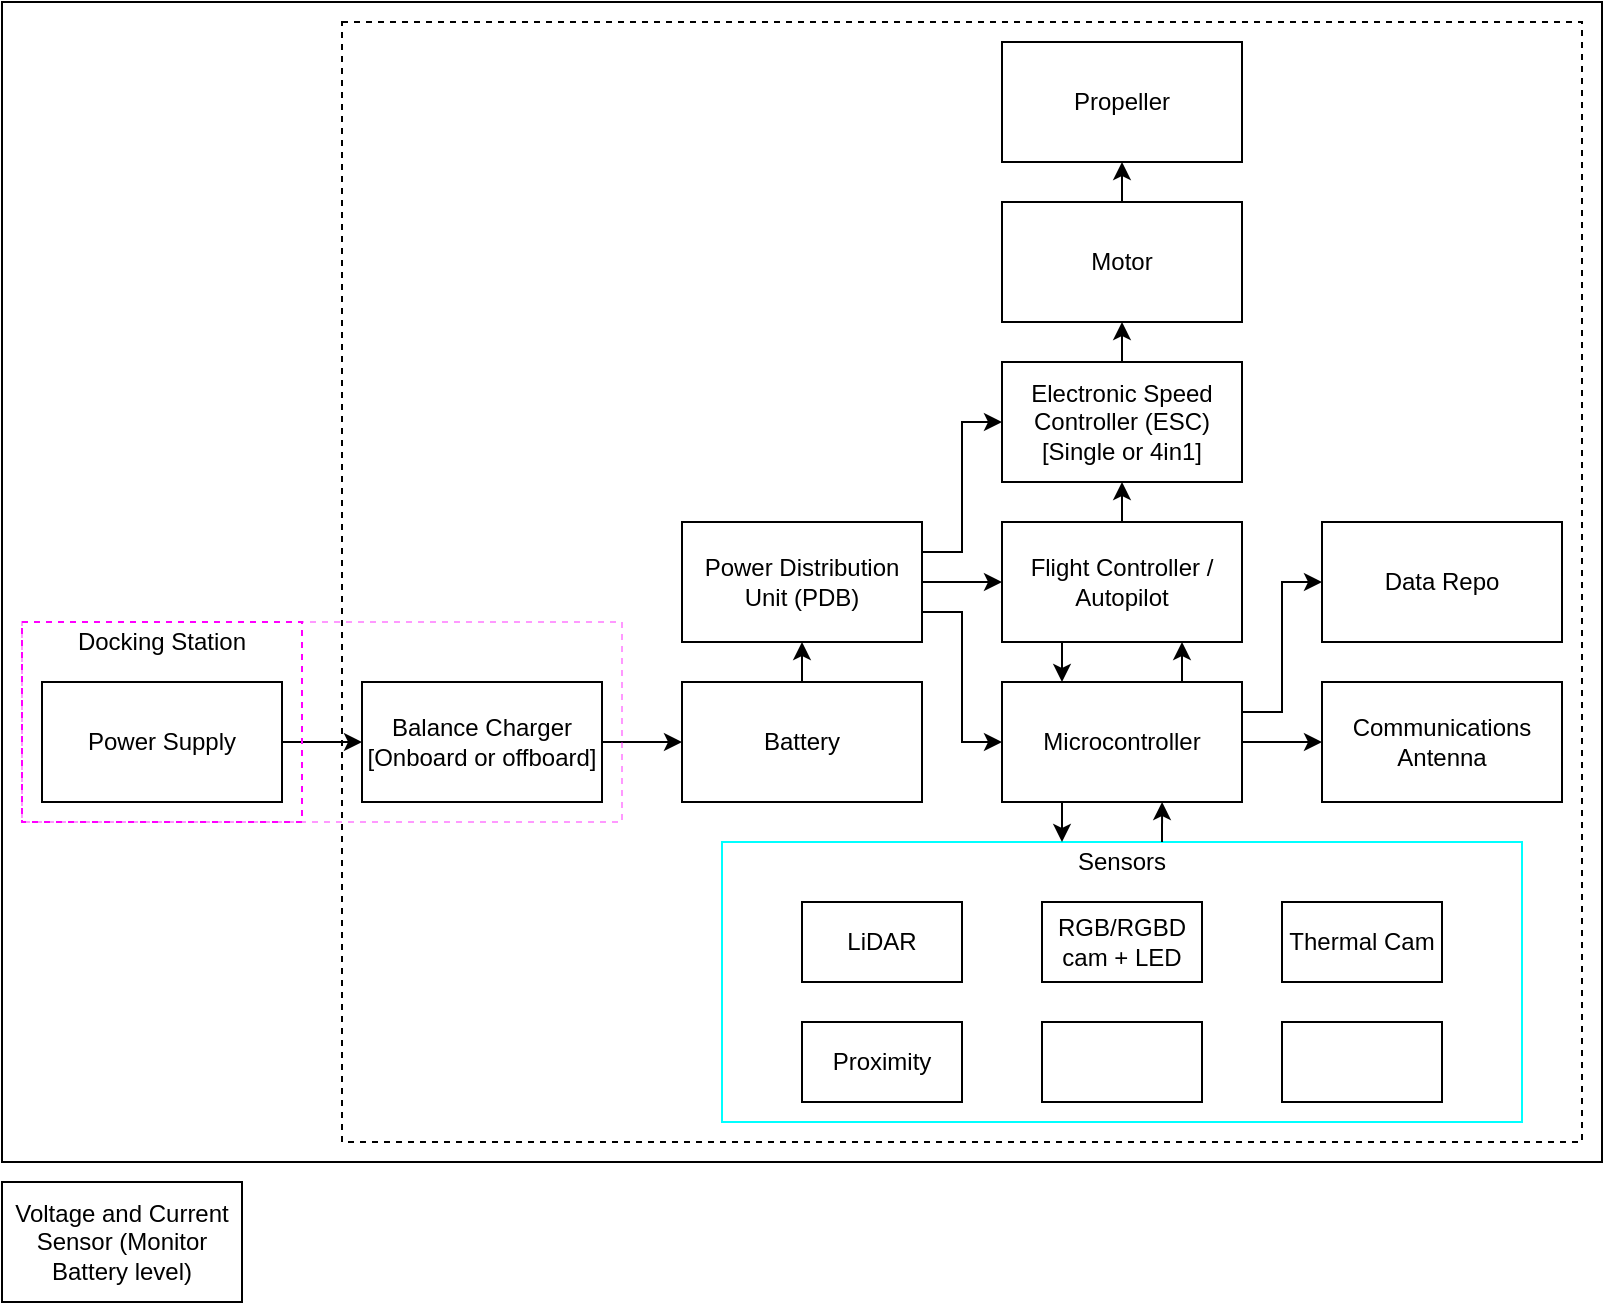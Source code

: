 <mxfile version="23.0.2" type="device">
  <diagram name="Page-1" id="TxYtR8yiVVBTc3Mstd-D">
    <mxGraphModel dx="2284" dy="1944" grid="1" gridSize="10" guides="1" tooltips="1" connect="1" arrows="1" fold="1" page="1" pageScale="1" pageWidth="850" pageHeight="1100" math="0" shadow="0">
      <root>
        <mxCell id="0" />
        <mxCell id="1" parent="0" />
        <mxCell id="3AWj6d48RfP5b5OfhYZV-1" value="" style="rounded=0;whiteSpace=wrap;html=1;" parent="1" vertex="1">
          <mxGeometry x="-140" y="-150" width="800" height="580" as="geometry" />
        </mxCell>
        <mxCell id="1eqWG8GUpEM0GUwsLf9s-1" value="" style="rounded=0;whiteSpace=wrap;html=1;fontStyle=1;fillColor=none;strokeColor=#000000;dashed=1;" parent="1" vertex="1">
          <mxGeometry x="30" y="-140" width="620" height="560" as="geometry" />
        </mxCell>
        <mxCell id="1eqWG8GUpEM0GUwsLf9s-2" value="" style="rounded=0;whiteSpace=wrap;html=1;fontStyle=1;fillColor=none;strokeColor=#00FFFF;" parent="1" vertex="1">
          <mxGeometry x="220" y="270" width="400" height="140" as="geometry" />
        </mxCell>
        <mxCell id="1eqWG8GUpEM0GUwsLf9s-3" style="edgeStyle=orthogonalEdgeStyle;rounded=0;orthogonalLoop=1;jettySize=auto;html=1;exitX=1;exitY=0.5;exitDx=0;exitDy=0;entryX=0;entryY=0.5;entryDx=0;entryDy=0;" parent="1" source="1eqWG8GUpEM0GUwsLf9s-6" target="1eqWG8GUpEM0GUwsLf9s-16" edge="1">
          <mxGeometry relative="1" as="geometry" />
        </mxCell>
        <mxCell id="1eqWG8GUpEM0GUwsLf9s-4" style="edgeStyle=orthogonalEdgeStyle;rounded=0;orthogonalLoop=1;jettySize=auto;html=1;exitX=0.75;exitY=0;exitDx=0;exitDy=0;entryX=0.75;entryY=1;entryDx=0;entryDy=0;" parent="1" source="1eqWG8GUpEM0GUwsLf9s-6" target="1eqWG8GUpEM0GUwsLf9s-19" edge="1">
          <mxGeometry relative="1" as="geometry" />
        </mxCell>
        <mxCell id="1eqWG8GUpEM0GUwsLf9s-5" style="edgeStyle=orthogonalEdgeStyle;rounded=0;orthogonalLoop=1;jettySize=auto;html=1;exitX=1;exitY=0.25;exitDx=0;exitDy=0;entryX=0;entryY=0.5;entryDx=0;entryDy=0;" parent="1" source="1eqWG8GUpEM0GUwsLf9s-6" target="1eqWG8GUpEM0GUwsLf9s-38" edge="1">
          <mxGeometry relative="1" as="geometry" />
        </mxCell>
        <mxCell id="1eqWG8GUpEM0GUwsLf9s-6" value="Microcontroller" style="rounded=0;whiteSpace=wrap;html=1;" parent="1" vertex="1">
          <mxGeometry x="360" y="190" width="120" height="60" as="geometry" />
        </mxCell>
        <mxCell id="1eqWG8GUpEM0GUwsLf9s-7" style="edgeStyle=orthogonalEdgeStyle;rounded=0;orthogonalLoop=1;jettySize=auto;html=1;exitX=1;exitY=0.25;exitDx=0;exitDy=0;entryX=0;entryY=0.5;entryDx=0;entryDy=0;" parent="1" source="1eqWG8GUpEM0GUwsLf9s-9" target="1eqWG8GUpEM0GUwsLf9s-21" edge="1">
          <mxGeometry relative="1" as="geometry" />
        </mxCell>
        <mxCell id="1eqWG8GUpEM0GUwsLf9s-8" style="edgeStyle=orthogonalEdgeStyle;rounded=0;orthogonalLoop=1;jettySize=auto;html=1;exitX=1;exitY=0.75;exitDx=0;exitDy=0;" parent="1" source="1eqWG8GUpEM0GUwsLf9s-9" edge="1">
          <mxGeometry relative="1" as="geometry">
            <mxPoint x="360" y="220" as="targetPoint" />
            <Array as="points">
              <mxPoint x="340" y="155" />
              <mxPoint x="340" y="220" />
            </Array>
          </mxGeometry>
        </mxCell>
        <mxCell id="1eqWG8GUpEM0GUwsLf9s-9" value="Power Distribution Unit (PDB)" style="rounded=0;whiteSpace=wrap;html=1;" parent="1" vertex="1">
          <mxGeometry x="200" y="110" width="120" height="60" as="geometry" />
        </mxCell>
        <mxCell id="1eqWG8GUpEM0GUwsLf9s-10" style="edgeStyle=orthogonalEdgeStyle;rounded=0;orthogonalLoop=1;jettySize=auto;html=1;exitX=0.5;exitY=0;exitDx=0;exitDy=0;entryX=0.5;entryY=1;entryDx=0;entryDy=0;" parent="1" source="1eqWG8GUpEM0GUwsLf9s-11" target="1eqWG8GUpEM0GUwsLf9s-9" edge="1">
          <mxGeometry relative="1" as="geometry" />
        </mxCell>
        <mxCell id="1eqWG8GUpEM0GUwsLf9s-11" value="Battery" style="rounded=0;whiteSpace=wrap;html=1;" parent="1" vertex="1">
          <mxGeometry x="200" y="190" width="120" height="60" as="geometry" />
        </mxCell>
        <mxCell id="1eqWG8GUpEM0GUwsLf9s-12" style="edgeStyle=orthogonalEdgeStyle;rounded=0;orthogonalLoop=1;jettySize=auto;html=1;exitX=1;exitY=0.5;exitDx=0;exitDy=0;entryX=0;entryY=0.5;entryDx=0;entryDy=0;" parent="1" source="1eqWG8GUpEM0GUwsLf9s-13" target="1eqWG8GUpEM0GUwsLf9s-11" edge="1">
          <mxGeometry relative="1" as="geometry" />
        </mxCell>
        <mxCell id="1eqWG8GUpEM0GUwsLf9s-13" value="Balance Charger&lt;br&gt;[Onboard or offboard]" style="rounded=0;whiteSpace=wrap;html=1;" parent="1" vertex="1">
          <mxGeometry x="40" y="190" width="120" height="60" as="geometry" />
        </mxCell>
        <mxCell id="1eqWG8GUpEM0GUwsLf9s-14" style="edgeStyle=orthogonalEdgeStyle;rounded=0;orthogonalLoop=1;jettySize=auto;html=1;exitX=1;exitY=0.5;exitDx=0;exitDy=0;entryX=0;entryY=0.5;entryDx=0;entryDy=0;" parent="1" source="1eqWG8GUpEM0GUwsLf9s-15" target="1eqWG8GUpEM0GUwsLf9s-13" edge="1">
          <mxGeometry relative="1" as="geometry" />
        </mxCell>
        <mxCell id="1eqWG8GUpEM0GUwsLf9s-15" value="Power Supply" style="rounded=0;whiteSpace=wrap;html=1;" parent="1" vertex="1">
          <mxGeometry x="-120" y="190" width="120" height="60" as="geometry" />
        </mxCell>
        <mxCell id="1eqWG8GUpEM0GUwsLf9s-16" value="Communications Antenna" style="rounded=0;whiteSpace=wrap;html=1;" parent="1" vertex="1">
          <mxGeometry x="520" y="190" width="120" height="60" as="geometry" />
        </mxCell>
        <mxCell id="1eqWG8GUpEM0GUwsLf9s-17" style="edgeStyle=orthogonalEdgeStyle;rounded=0;orthogonalLoop=1;jettySize=auto;html=1;exitX=0.25;exitY=1;exitDx=0;exitDy=0;entryX=0.25;entryY=0;entryDx=0;entryDy=0;" parent="1" source="1eqWG8GUpEM0GUwsLf9s-19" target="1eqWG8GUpEM0GUwsLf9s-6" edge="1">
          <mxGeometry relative="1" as="geometry" />
        </mxCell>
        <mxCell id="1eqWG8GUpEM0GUwsLf9s-18" style="edgeStyle=orthogonalEdgeStyle;rounded=0;orthogonalLoop=1;jettySize=auto;html=1;exitX=0.5;exitY=0;exitDx=0;exitDy=0;entryX=0.5;entryY=1;entryDx=0;entryDy=0;" parent="1" source="1eqWG8GUpEM0GUwsLf9s-19" target="1eqWG8GUpEM0GUwsLf9s-21" edge="1">
          <mxGeometry relative="1" as="geometry" />
        </mxCell>
        <mxCell id="1eqWG8GUpEM0GUwsLf9s-19" value="Flight Controller / Autopilot" style="rounded=0;whiteSpace=wrap;html=1;" parent="1" vertex="1">
          <mxGeometry x="360" y="110" width="120" height="60" as="geometry" />
        </mxCell>
        <mxCell id="1eqWG8GUpEM0GUwsLf9s-20" style="edgeStyle=orthogonalEdgeStyle;rounded=0;orthogonalLoop=1;jettySize=auto;html=1;exitX=0.5;exitY=0;exitDx=0;exitDy=0;entryX=0.5;entryY=1;entryDx=0;entryDy=0;" parent="1" source="1eqWG8GUpEM0GUwsLf9s-21" target="1eqWG8GUpEM0GUwsLf9s-23" edge="1">
          <mxGeometry relative="1" as="geometry" />
        </mxCell>
        <mxCell id="1eqWG8GUpEM0GUwsLf9s-21" value="Electronic Speed Controller (ESC)&lt;br&gt;[Single or 4in1]" style="rounded=0;whiteSpace=wrap;html=1;" parent="1" vertex="1">
          <mxGeometry x="360" y="30" width="120" height="60" as="geometry" />
        </mxCell>
        <mxCell id="1eqWG8GUpEM0GUwsLf9s-22" style="edgeStyle=orthogonalEdgeStyle;rounded=0;orthogonalLoop=1;jettySize=auto;html=1;exitX=0.5;exitY=0;exitDx=0;exitDy=0;entryX=0.5;entryY=1;entryDx=0;entryDy=0;" parent="1" source="1eqWG8GUpEM0GUwsLf9s-23" target="1eqWG8GUpEM0GUwsLf9s-24" edge="1">
          <mxGeometry relative="1" as="geometry" />
        </mxCell>
        <mxCell id="1eqWG8GUpEM0GUwsLf9s-23" value="Motor" style="rounded=0;whiteSpace=wrap;html=1;" parent="1" vertex="1">
          <mxGeometry x="360" y="-50" width="120" height="60" as="geometry" />
        </mxCell>
        <mxCell id="1eqWG8GUpEM0GUwsLf9s-24" value="Propeller" style="rounded=0;whiteSpace=wrap;html=1;" parent="1" vertex="1">
          <mxGeometry x="360" y="-130" width="120" height="60" as="geometry" />
        </mxCell>
        <mxCell id="1eqWG8GUpEM0GUwsLf9s-25" value="Sensors" style="rounded=0;whiteSpace=wrap;html=1;opacity=0;fontSize=12;" parent="1" vertex="1">
          <mxGeometry x="360" y="250" width="120" height="60" as="geometry" />
        </mxCell>
        <mxCell id="1eqWG8GUpEM0GUwsLf9s-26" value="LiDAR" style="rounded=0;whiteSpace=wrap;html=1;" parent="1" vertex="1">
          <mxGeometry x="260" y="300" width="80" height="40" as="geometry" />
        </mxCell>
        <mxCell id="1eqWG8GUpEM0GUwsLf9s-27" value="RGB/RGBD cam + LED" style="rounded=0;whiteSpace=wrap;html=1;" parent="1" vertex="1">
          <mxGeometry x="380" y="300" width="80" height="40" as="geometry" />
        </mxCell>
        <mxCell id="1eqWG8GUpEM0GUwsLf9s-28" value="Thermal Cam" style="rounded=0;whiteSpace=wrap;html=1;" parent="1" vertex="1">
          <mxGeometry x="500" y="300" width="80" height="40" as="geometry" />
        </mxCell>
        <mxCell id="1eqWG8GUpEM0GUwsLf9s-29" value="Proximity" style="rounded=0;whiteSpace=wrap;html=1;" parent="1" vertex="1">
          <mxGeometry x="260" y="360" width="80" height="40" as="geometry" />
        </mxCell>
        <mxCell id="1eqWG8GUpEM0GUwsLf9s-30" value="" style="rounded=0;whiteSpace=wrap;html=1;" parent="1" vertex="1">
          <mxGeometry x="380" y="360" width="80" height="40" as="geometry" />
        </mxCell>
        <mxCell id="1eqWG8GUpEM0GUwsLf9s-31" value="" style="rounded=0;whiteSpace=wrap;html=1;" parent="1" vertex="1">
          <mxGeometry x="500" y="360" width="80" height="40" as="geometry" />
        </mxCell>
        <mxCell id="1eqWG8GUpEM0GUwsLf9s-32" style="edgeStyle=orthogonalEdgeStyle;rounded=0;orthogonalLoop=1;jettySize=auto;html=1;exitX=0.25;exitY=1;exitDx=0;exitDy=0;" parent="1" source="1eqWG8GUpEM0GUwsLf9s-6" edge="1">
          <mxGeometry relative="1" as="geometry">
            <mxPoint x="390" y="270" as="targetPoint" />
          </mxGeometry>
        </mxCell>
        <mxCell id="1eqWG8GUpEM0GUwsLf9s-33" style="edgeStyle=orthogonalEdgeStyle;rounded=0;orthogonalLoop=1;jettySize=auto;html=1;exitX=0.55;exitY=0;exitDx=0;exitDy=0;exitPerimeter=0;entryX=0.667;entryY=1;entryDx=0;entryDy=0;entryPerimeter=0;" parent="1" source="1eqWG8GUpEM0GUwsLf9s-2" target="1eqWG8GUpEM0GUwsLf9s-6" edge="1">
          <mxGeometry relative="1" as="geometry">
            <mxPoint x="430" y="260" as="sourcePoint" />
            <mxPoint x="439" y="250" as="targetPoint" />
          </mxGeometry>
        </mxCell>
        <mxCell id="1eqWG8GUpEM0GUwsLf9s-34" style="edgeStyle=orthogonalEdgeStyle;rounded=0;orthogonalLoop=1;jettySize=auto;html=1;exitX=1;exitY=0.5;exitDx=0;exitDy=0;entryX=0;entryY=0.5;entryDx=0;entryDy=0;" parent="1" source="1eqWG8GUpEM0GUwsLf9s-9" target="1eqWG8GUpEM0GUwsLf9s-19" edge="1">
          <mxGeometry relative="1" as="geometry" />
        </mxCell>
        <mxCell id="1eqWG8GUpEM0GUwsLf9s-35" value="" style="rounded=0;whiteSpace=wrap;html=1;fontStyle=1;fillColor=none;strokeColor=#FF00FF;dashed=1;" parent="1" vertex="1">
          <mxGeometry x="-130" y="160" width="140" height="100" as="geometry" />
        </mxCell>
        <mxCell id="1eqWG8GUpEM0GUwsLf9s-36" value="Docking Station" style="rounded=0;whiteSpace=wrap;html=1;opacity=0;fontSize=12;" parent="1" vertex="1">
          <mxGeometry x="-120" y="140" width="120" height="60" as="geometry" />
        </mxCell>
        <mxCell id="1eqWG8GUpEM0GUwsLf9s-37" value="" style="rounded=0;whiteSpace=wrap;html=1;fontStyle=1;fillColor=none;strokeColor=#FF00FF;dashed=1;opacity=40;" parent="1" vertex="1">
          <mxGeometry x="-130" y="160" width="300" height="100" as="geometry" />
        </mxCell>
        <mxCell id="1eqWG8GUpEM0GUwsLf9s-38" value="Data Repo" style="rounded=0;whiteSpace=wrap;html=1;" parent="1" vertex="1">
          <mxGeometry x="520" y="110" width="120" height="60" as="geometry" />
        </mxCell>
        <mxCell id="9zMCWrxfKNbCZCzEb01n-1" value="Voltage and Current Sensor (Monitor Battery level)" style="rounded=0;whiteSpace=wrap;html=1;" parent="1" vertex="1">
          <mxGeometry x="-140" y="440" width="120" height="60" as="geometry" />
        </mxCell>
      </root>
    </mxGraphModel>
  </diagram>
</mxfile>

